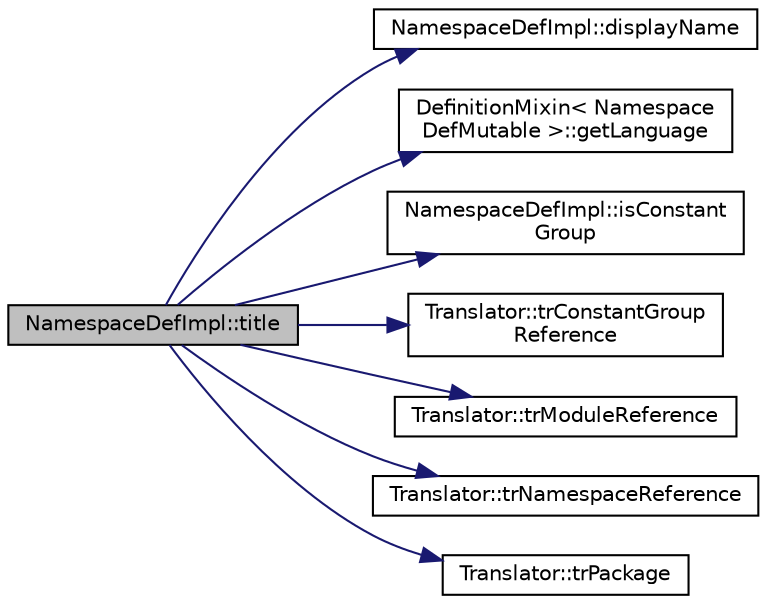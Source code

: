 digraph "NamespaceDefImpl::title"
{
 // LATEX_PDF_SIZE
  edge [fontname="Helvetica",fontsize="10",labelfontname="Helvetica",labelfontsize="10"];
  node [fontname="Helvetica",fontsize="10",shape=record];
  rankdir="LR";
  Node1 [label="NamespaceDefImpl::title",height=0.2,width=0.4,color="black", fillcolor="grey75", style="filled", fontcolor="black",tooltip=" "];
  Node1 -> Node2 [color="midnightblue",fontsize="10",style="solid",fontname="Helvetica"];
  Node2 [label="NamespaceDefImpl::displayName",height=0.2,width=0.4,color="black", fillcolor="white", style="filled",URL="$classNamespaceDefImpl.html#a6a9d7d6174498f1d4bfb8ab2e18ad085",tooltip=" "];
  Node1 -> Node3 [color="midnightblue",fontsize="10",style="solid",fontname="Helvetica"];
  Node3 [label="DefinitionMixin\< Namespace\lDefMutable \>::getLanguage",height=0.2,width=0.4,color="black", fillcolor="white", style="filled",URL="$classDefinitionMixin.html#a2ec39daf3ce8b2fcbeb38da43e840397",tooltip=" "];
  Node1 -> Node4 [color="midnightblue",fontsize="10",style="solid",fontname="Helvetica"];
  Node4 [label="NamespaceDefImpl::isConstant\lGroup",height=0.2,width=0.4,color="black", fillcolor="white", style="filled",URL="$classNamespaceDefImpl.html#a7f428e26f6a6a0a7a4b2bc274c5fb52f",tooltip=" "];
  Node1 -> Node5 [color="midnightblue",fontsize="10",style="solid",fontname="Helvetica"];
  Node5 [label="Translator::trConstantGroup\lReference",height=0.2,width=0.4,color="black", fillcolor="white", style="filled",URL="$classTranslator.html#a3a68032be485c9b37305bf2dfd738a19",tooltip=" "];
  Node1 -> Node6 [color="midnightblue",fontsize="10",style="solid",fontname="Helvetica"];
  Node6 [label="Translator::trModuleReference",height=0.2,width=0.4,color="black", fillcolor="white", style="filled",URL="$classTranslator.html#a846f57b4ca7bdc487eb403ffe3bcc7fa",tooltip=" "];
  Node1 -> Node7 [color="midnightblue",fontsize="10",style="solid",fontname="Helvetica"];
  Node7 [label="Translator::trNamespaceReference",height=0.2,width=0.4,color="black", fillcolor="white", style="filled",URL="$classTranslator.html#a140ef235dc1e9c678f9e4d3990283ec7",tooltip=" "];
  Node1 -> Node8 [color="midnightblue",fontsize="10",style="solid",fontname="Helvetica"];
  Node8 [label="Translator::trPackage",height=0.2,width=0.4,color="black", fillcolor="white", style="filled",URL="$classTranslator.html#a098564ddace843a7b8699cf38c662173",tooltip=" "];
}
